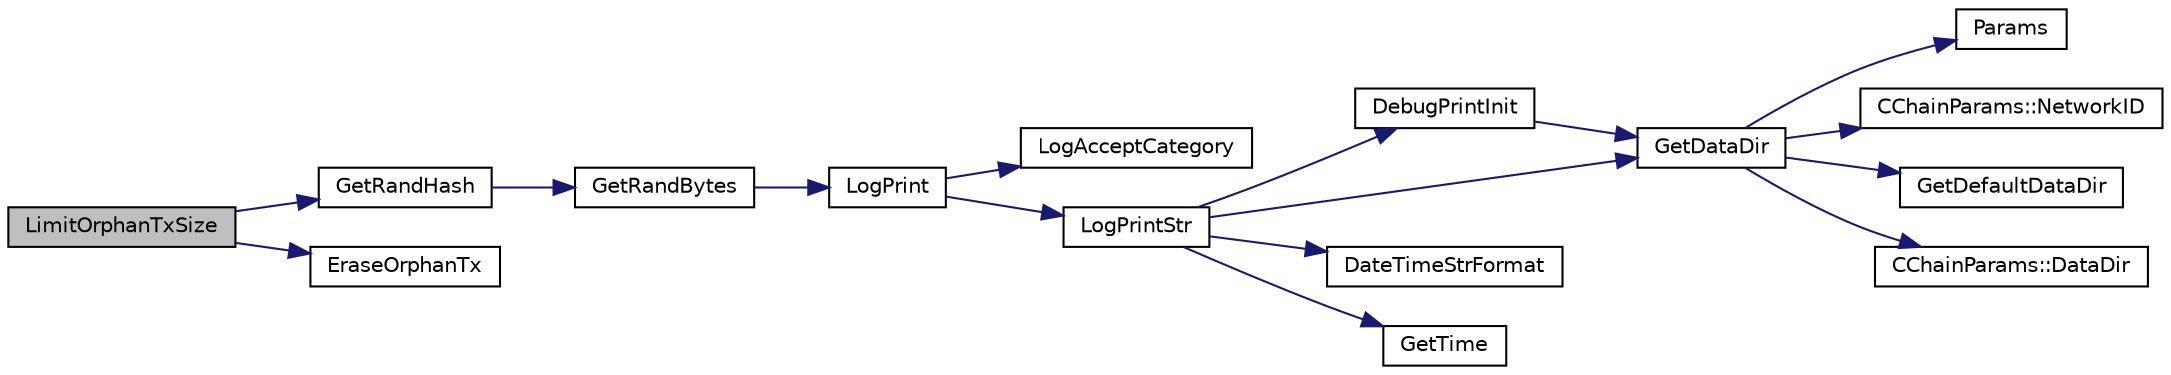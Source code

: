 digraph "LimitOrphanTxSize"
{
  edge [fontname="Helvetica",fontsize="10",labelfontname="Helvetica",labelfontsize="10"];
  node [fontname="Helvetica",fontsize="10",shape=record];
  rankdir="LR";
  Node2456 [label="LimitOrphanTxSize",height=0.2,width=0.4,color="black", fillcolor="grey75", style="filled", fontcolor="black"];
  Node2456 -> Node2457 [color="midnightblue",fontsize="10",style="solid",fontname="Helvetica"];
  Node2457 [label="GetRandHash",height=0.2,width=0.4,color="black", fillcolor="white", style="filled",URL="$df/d2d/util_8cpp.html#af3aedae75efabb170337a497457f7ecf"];
  Node2457 -> Node2458 [color="midnightblue",fontsize="10",style="solid",fontname="Helvetica"];
  Node2458 [label="GetRandBytes",height=0.2,width=0.4,color="black", fillcolor="white", style="filled",URL="$df/d2d/util_8cpp.html#acf52c2aa8213c7b15e26594a2264ed8a"];
  Node2458 -> Node2459 [color="midnightblue",fontsize="10",style="solid",fontname="Helvetica"];
  Node2459 [label="LogPrint",height=0.2,width=0.4,color="black", fillcolor="white", style="filled",URL="$d8/d3c/util_8h.html#aab1f837a2366f424bdc996fdf6352171"];
  Node2459 -> Node2460 [color="midnightblue",fontsize="10",style="solid",fontname="Helvetica"];
  Node2460 [label="LogAcceptCategory",height=0.2,width=0.4,color="black", fillcolor="white", style="filled",URL="$d8/d3c/util_8h.html#a343d2a13efe00125f78d25dafb0a8d98"];
  Node2459 -> Node2461 [color="midnightblue",fontsize="10",style="solid",fontname="Helvetica"];
  Node2461 [label="LogPrintStr",height=0.2,width=0.4,color="black", fillcolor="white", style="filled",URL="$d8/d3c/util_8h.html#afd4c3002b2797c0560adddb6af3ca1da"];
  Node2461 -> Node2462 [color="midnightblue",fontsize="10",style="solid",fontname="Helvetica"];
  Node2462 [label="DebugPrintInit",height=0.2,width=0.4,color="black", fillcolor="white", style="filled",URL="$df/d2d/util_8cpp.html#a751ff5f21d880737811136b5e0bcea12"];
  Node2462 -> Node2463 [color="midnightblue",fontsize="10",style="solid",fontname="Helvetica"];
  Node2463 [label="GetDataDir",height=0.2,width=0.4,color="black", fillcolor="white", style="filled",URL="$df/d2d/util_8cpp.html#ab83866a054745d4b30a3948a1b44beba"];
  Node2463 -> Node2464 [color="midnightblue",fontsize="10",style="solid",fontname="Helvetica"];
  Node2464 [label="Params",height=0.2,width=0.4,color="black", fillcolor="white", style="filled",URL="$df/dbf/chainparams_8cpp.html#ace5c5b706d71a324a417dd2db394fd4a",tooltip="Return the currently selected parameters. "];
  Node2463 -> Node2465 [color="midnightblue",fontsize="10",style="solid",fontname="Helvetica"];
  Node2465 [label="CChainParams::NetworkID",height=0.2,width=0.4,color="black", fillcolor="white", style="filled",URL="$d1/d4f/class_c_chain_params.html#a90dc493ec0c0325c98c3ac06eb99862b"];
  Node2463 -> Node2466 [color="midnightblue",fontsize="10",style="solid",fontname="Helvetica"];
  Node2466 [label="GetDefaultDataDir",height=0.2,width=0.4,color="black", fillcolor="white", style="filled",URL="$df/d2d/util_8cpp.html#ab272995de020a3bcbf743be630e485c6"];
  Node2463 -> Node2467 [color="midnightblue",fontsize="10",style="solid",fontname="Helvetica"];
  Node2467 [label="CChainParams::DataDir",height=0.2,width=0.4,color="black", fillcolor="white", style="filled",URL="$d1/d4f/class_c_chain_params.html#a959488b5d8e6fe62857940b831d73a78"];
  Node2461 -> Node2463 [color="midnightblue",fontsize="10",style="solid",fontname="Helvetica"];
  Node2461 -> Node2468 [color="midnightblue",fontsize="10",style="solid",fontname="Helvetica"];
  Node2468 [label="DateTimeStrFormat",height=0.2,width=0.4,color="black", fillcolor="white", style="filled",URL="$df/d2d/util_8cpp.html#a749bc6776c8ec72d7c5e4dea56aee415"];
  Node2461 -> Node2469 [color="midnightblue",fontsize="10",style="solid",fontname="Helvetica"];
  Node2469 [label="GetTime",height=0.2,width=0.4,color="black", fillcolor="white", style="filled",URL="$df/d2d/util_8cpp.html#a46fac5fba8ba905b5f9acb364f5d8c6f"];
  Node2456 -> Node2470 [color="midnightblue",fontsize="10",style="solid",fontname="Helvetica"];
  Node2470 [label="EraseOrphanTx",height=0.2,width=0.4,color="black", fillcolor="white", style="filled",URL="$df/d0a/main_8cpp.html#ae2b074d356b5254b641f1f0b2299e845"];
}
